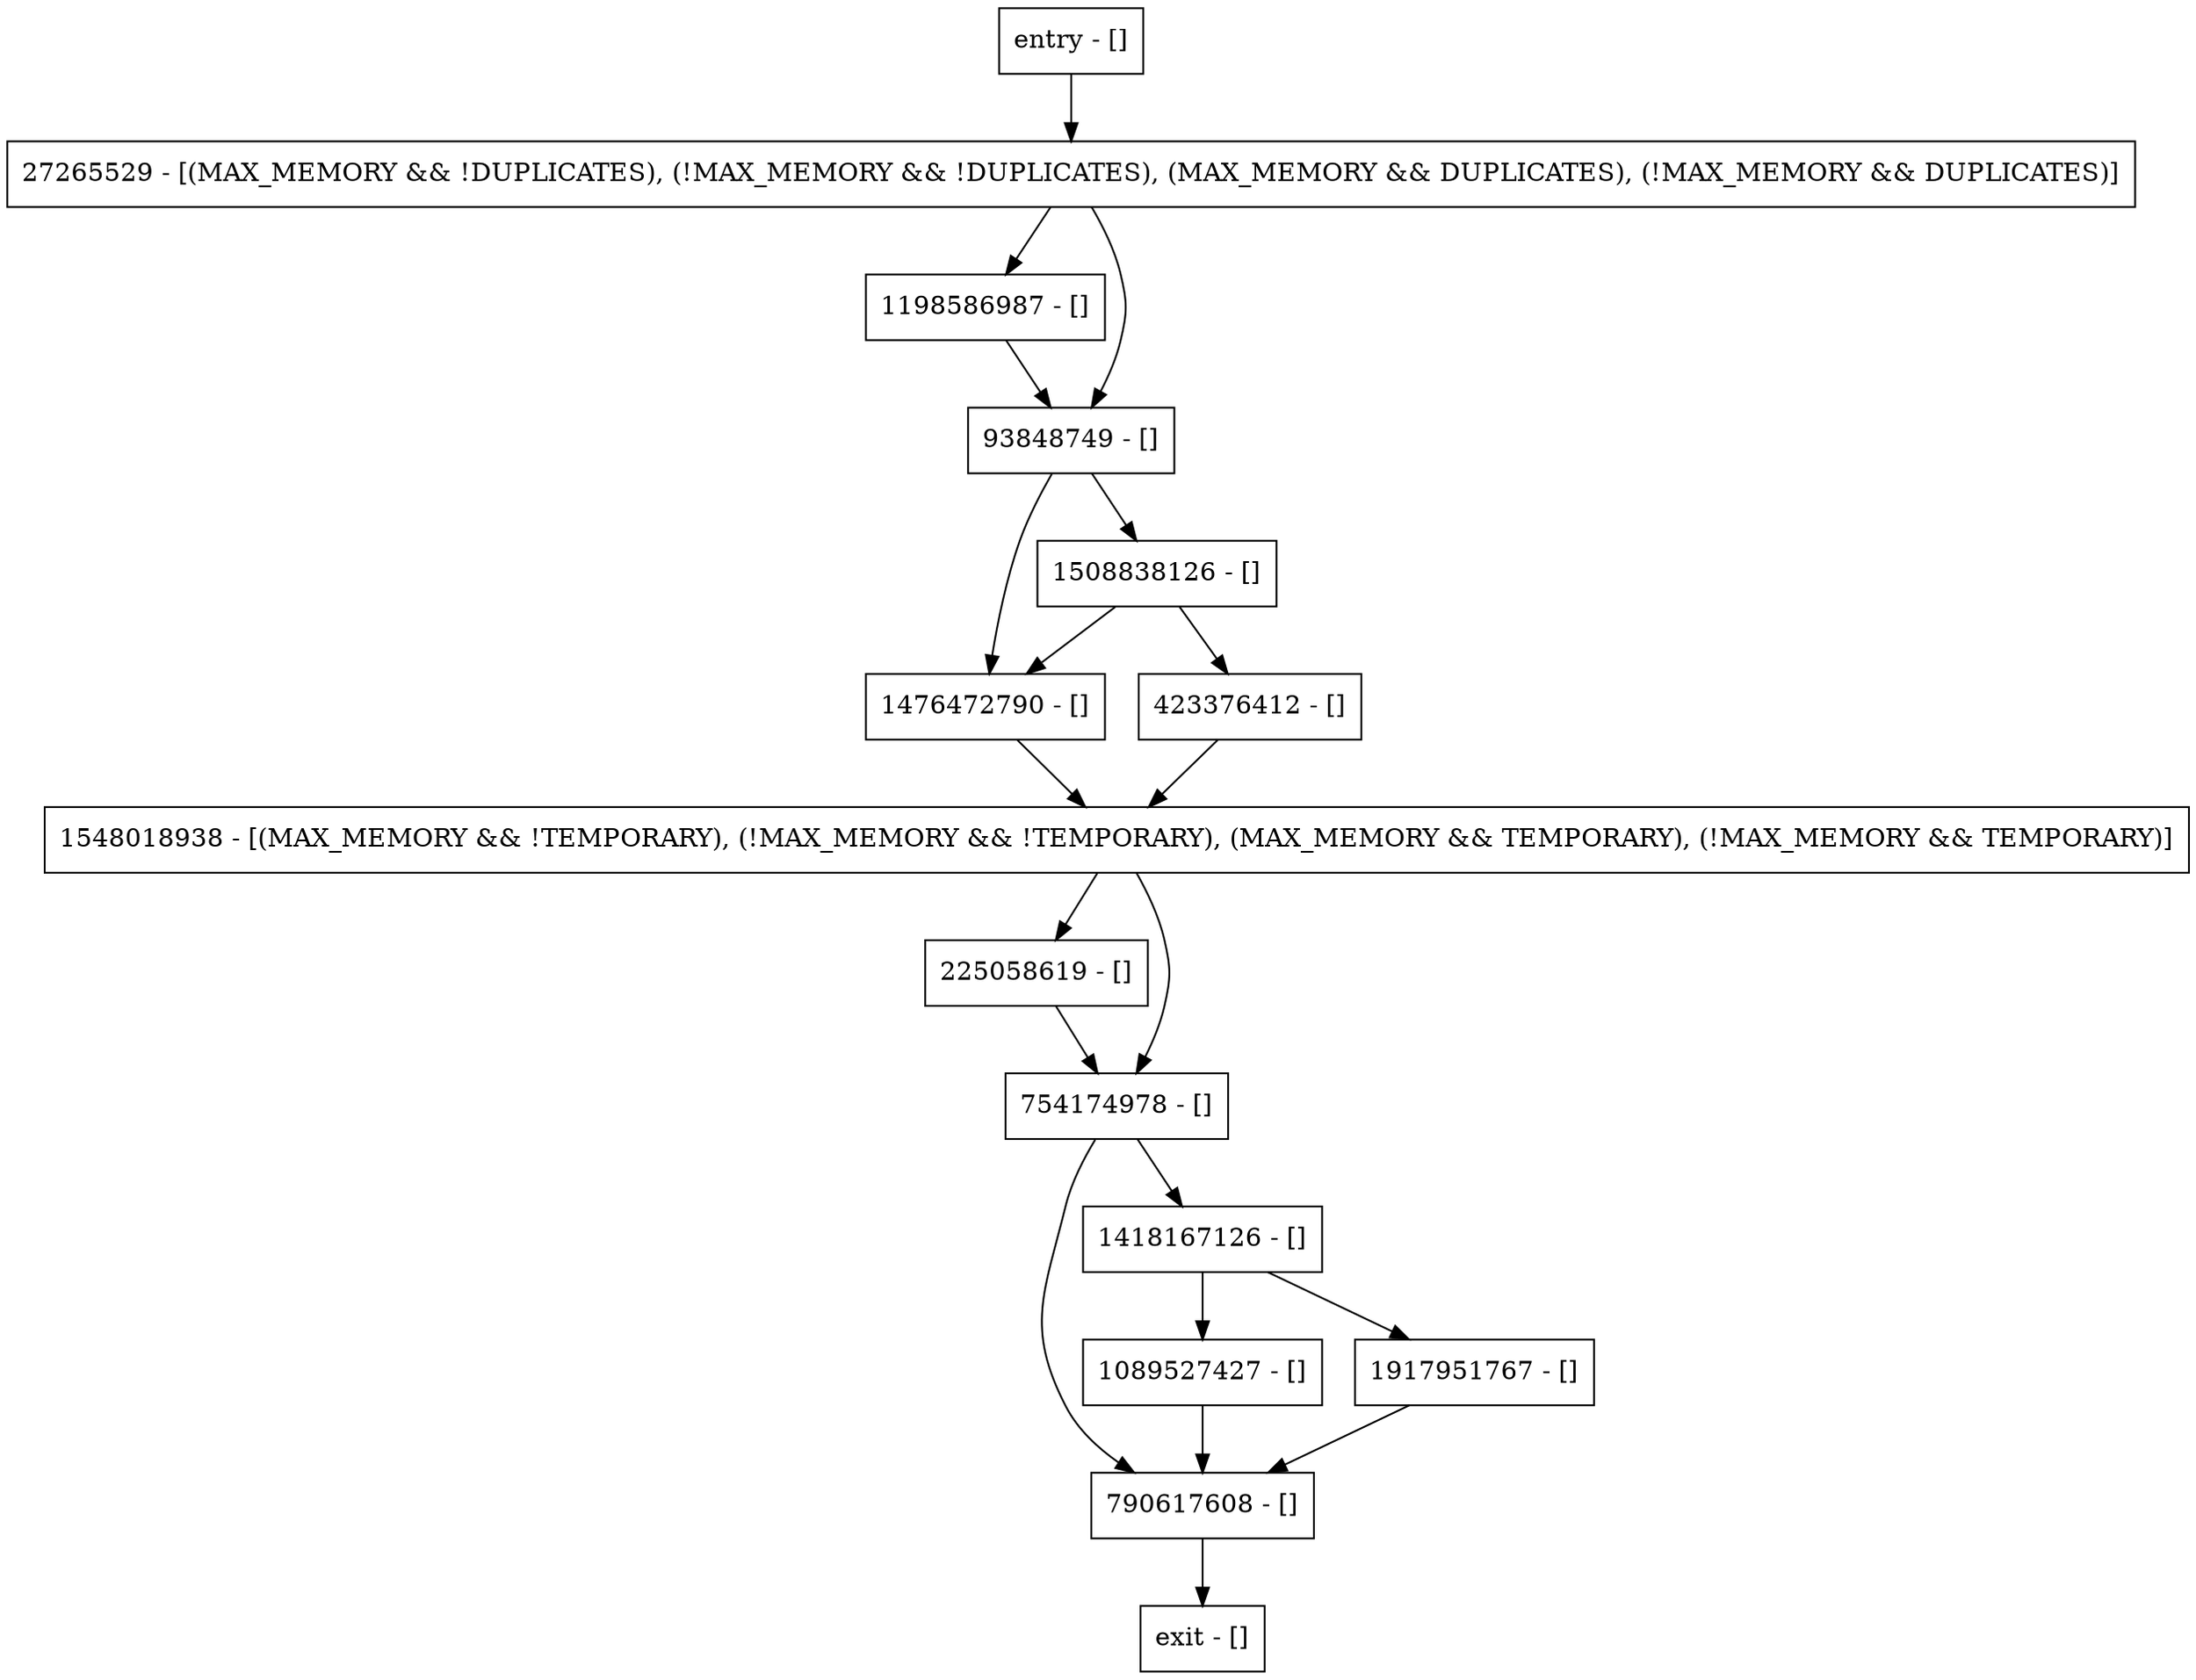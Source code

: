 digraph setConfigProperties {
node [shape=record];
1476472790 [label="1476472790 - []"];
1198586987 [label="1198586987 - []"];
1508838126 [label="1508838126 - []"];
790617608 [label="790617608 - []"];
27265529 [label="27265529 - [(MAX_MEMORY && !DUPLICATES), (!MAX_MEMORY && !DUPLICATES), (MAX_MEMORY && DUPLICATES), (!MAX_MEMORY && DUPLICATES)]"];
1548018938 [label="1548018938 - [(MAX_MEMORY && !TEMPORARY), (!MAX_MEMORY && !TEMPORARY), (MAX_MEMORY && TEMPORARY), (!MAX_MEMORY && TEMPORARY)]"];
1089527427 [label="1089527427 - []"];
225058619 [label="225058619 - []"];
1917951767 [label="1917951767 - []"];
entry [label="entry - []"];
exit [label="exit - []"];
754174978 [label="754174978 - []"];
1418167126 [label="1418167126 - []"];
93848749 [label="93848749 - []"];
423376412 [label="423376412 - []"];
entry;
exit;
1476472790 -> 1548018938;
1198586987 -> 93848749;
1508838126 -> 1476472790;
1508838126 -> 423376412;
790617608 -> exit;
27265529 -> 1198586987;
27265529 -> 93848749;
1548018938 -> 225058619;
1548018938 -> 754174978;
1089527427 -> 790617608;
225058619 -> 754174978;
1917951767 -> 790617608;
entry -> 27265529;
754174978 -> 790617608;
754174978 -> 1418167126;
1418167126 -> 1917951767;
1418167126 -> 1089527427;
93848749 -> 1476472790;
93848749 -> 1508838126;
423376412 -> 1548018938;
}
